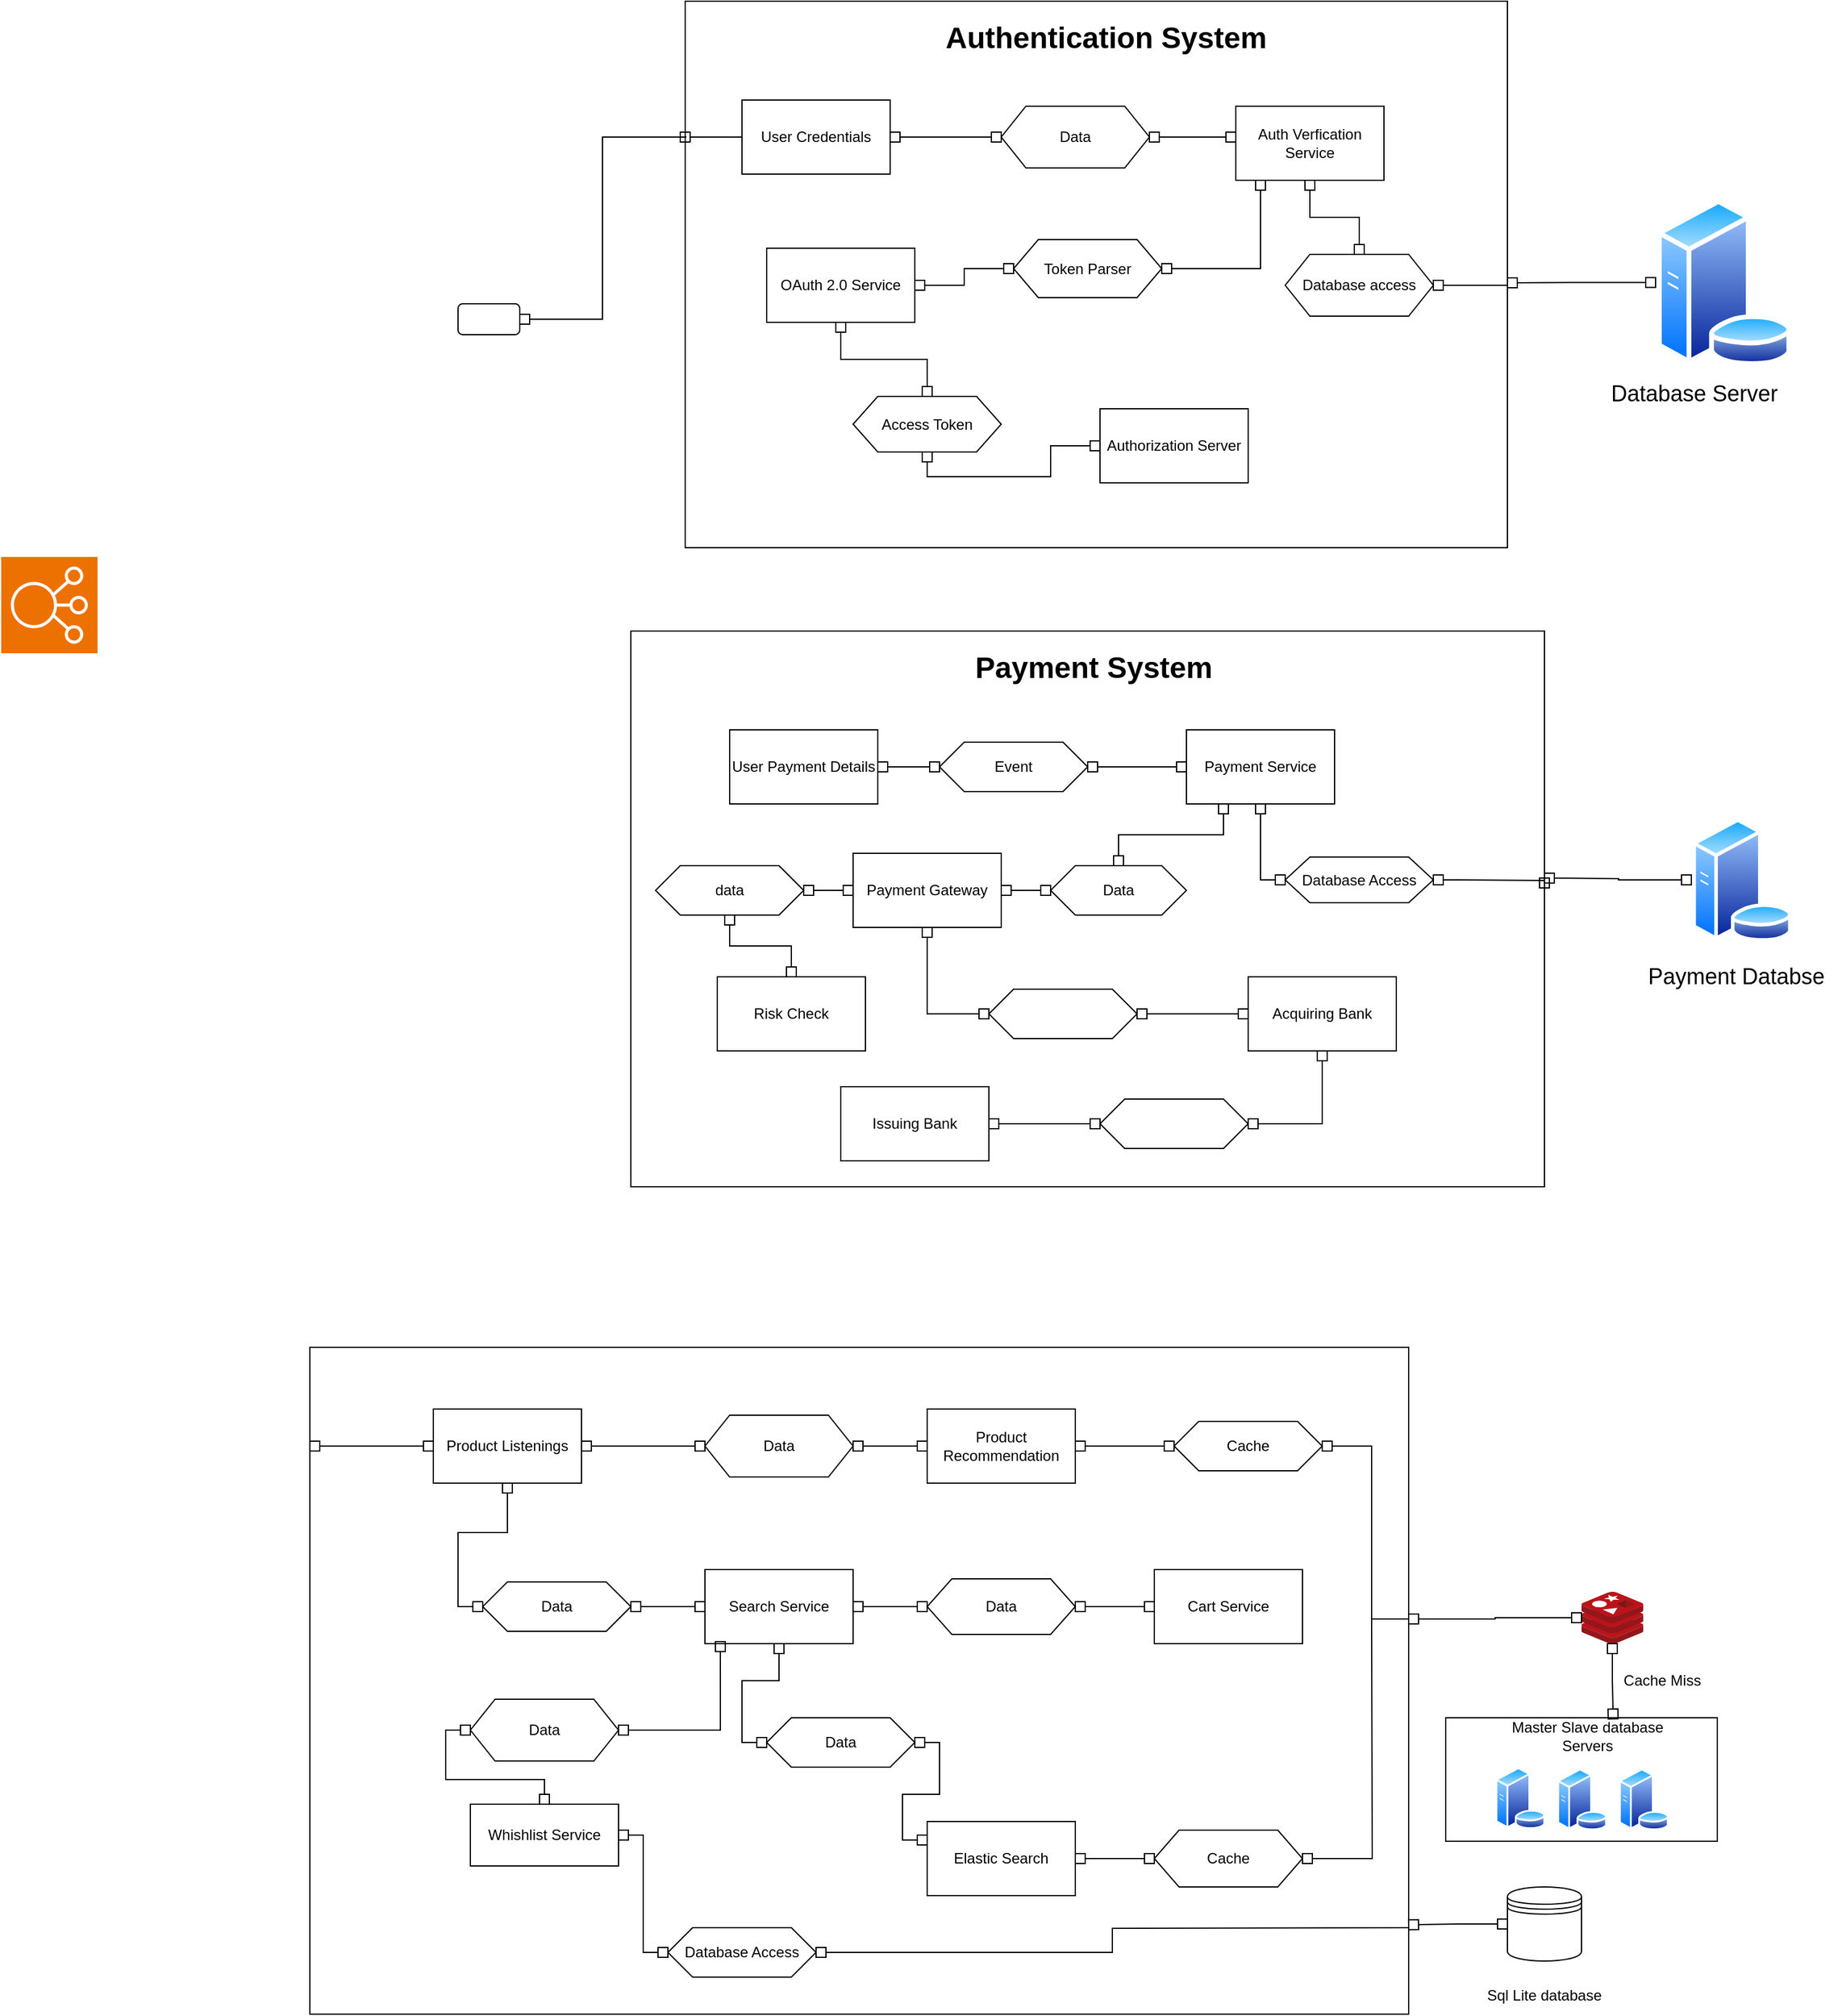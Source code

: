 <mxfile version="22.1.7" type="github">
  <diagram name="Page-1" id="42ylOoLiBur6XUZpX3UK">
    <mxGraphModel dx="2736" dy="1044" grid="1" gridSize="10" guides="1" tooltips="1" connect="1" arrows="1" fold="1" page="1" pageScale="1" pageWidth="827" pageHeight="1169" math="0" shadow="0">
      <root>
        <mxCell id="0" />
        <mxCell id="1" parent="0" />
        <mxCell id="lYVP8dvxK-Hps3mgWNJt-1" value="" style="rounded=0;whiteSpace=wrap;html=1;" parent="1" vertex="1">
          <mxGeometry x="184" y="280" width="666" height="442.5" as="geometry" />
        </mxCell>
        <mxCell id="lYVP8dvxK-Hps3mgWNJt-2" value="" style="rounded=1;whiteSpace=wrap;html=1;" parent="1" vertex="1">
          <mxGeometry y="525" width="50" height="25" as="geometry" />
        </mxCell>
        <mxCell id="lYVP8dvxK-Hps3mgWNJt-3" style="edgeStyle=orthogonalEdgeStyle;rounded=0;orthogonalLoop=1;jettySize=auto;html=1;endArrow=none;endFill=0;startArrow=box;startFill=0;" parent="1" source="lYVP8dvxK-Hps3mgWNJt-2" edge="1">
          <mxGeometry relative="1" as="geometry">
            <Array as="points">
              <mxPoint x="117" y="537" />
              <mxPoint x="117" y="390" />
              <mxPoint x="185" y="390" />
            </Array>
            <mxPoint x="185" y="390" as="targetPoint" />
          </mxGeometry>
        </mxCell>
        <mxCell id="lYVP8dvxK-Hps3mgWNJt-5" style="edgeStyle=orthogonalEdgeStyle;rounded=0;orthogonalLoop=1;jettySize=auto;html=1;endArrow=box;endFill=0;startArrow=none;startFill=0;" parent="1" source="lYVP8dvxK-Hps3mgWNJt-4" edge="1">
          <mxGeometry relative="1" as="geometry">
            <mxPoint x="180" y="390" as="targetPoint" />
          </mxGeometry>
        </mxCell>
        <mxCell id="lYVP8dvxK-Hps3mgWNJt-7" style="edgeStyle=orthogonalEdgeStyle;rounded=0;orthogonalLoop=1;jettySize=auto;html=1;endArrow=box;endFill=0;startArrow=box;startFill=0;" parent="1" source="lYVP8dvxK-Hps3mgWNJt-4" edge="1">
          <mxGeometry relative="1" as="geometry">
            <mxPoint x="440" y="390" as="targetPoint" />
          </mxGeometry>
        </mxCell>
        <mxCell id="lYVP8dvxK-Hps3mgWNJt-4" value="User Credentials" style="rounded=0;whiteSpace=wrap;html=1;" parent="1" vertex="1">
          <mxGeometry x="230" y="360" width="120" height="60" as="geometry" />
        </mxCell>
        <mxCell id="lYVP8dvxK-Hps3mgWNJt-8" value="Data" style="shape=hexagon;perimeter=hexagonPerimeter2;whiteSpace=wrap;html=1;fixedSize=1;" parent="1" vertex="1">
          <mxGeometry x="440" y="365" width="120" height="50" as="geometry" />
        </mxCell>
        <mxCell id="lYVP8dvxK-Hps3mgWNJt-23" style="edgeStyle=orthogonalEdgeStyle;rounded=0;orthogonalLoop=1;jettySize=auto;html=1;entryX=0.5;entryY=0;entryDx=0;entryDy=0;endArrow=box;endFill=0;startArrow=box;startFill=0;" parent="1" source="lYVP8dvxK-Hps3mgWNJt-9" target="lYVP8dvxK-Hps3mgWNJt-22" edge="1">
          <mxGeometry relative="1" as="geometry" />
        </mxCell>
        <mxCell id="lYVP8dvxK-Hps3mgWNJt-9" value="Auth Verfication Service" style="rounded=0;whiteSpace=wrap;html=1;" parent="1" vertex="1">
          <mxGeometry x="630" y="365" width="120" height="60" as="geometry" />
        </mxCell>
        <mxCell id="lYVP8dvxK-Hps3mgWNJt-10" style="edgeStyle=orthogonalEdgeStyle;rounded=0;orthogonalLoop=1;jettySize=auto;html=1;endArrow=box;endFill=0;startArrow=box;startFill=0;" parent="1" source="lYVP8dvxK-Hps3mgWNJt-8" edge="1">
          <mxGeometry relative="1" as="geometry">
            <mxPoint x="630" y="390" as="targetPoint" />
          </mxGeometry>
        </mxCell>
        <mxCell id="lYVP8dvxK-Hps3mgWNJt-11" value="" style="image;aspect=fixed;perimeter=ellipsePerimeter;html=1;align=center;shadow=0;dashed=0;spacingTop=3;image=img/lib/active_directory/database_server.svg;" parent="1" vertex="1">
          <mxGeometry x="970" y="440" width="111" height="135.37" as="geometry" />
        </mxCell>
        <mxCell id="lYVP8dvxK-Hps3mgWNJt-12" value="&lt;font style=&quot;font-size: 18px;&quot;&gt;Database Server&lt;/font&gt;" style="text;html=1;align=center;verticalAlign=middle;resizable=0;points=[];autosize=1;strokeColor=none;fillColor=none;" parent="1" vertex="1">
          <mxGeometry x="921" y="577.87" width="160" height="40" as="geometry" />
        </mxCell>
        <mxCell id="lYVP8dvxK-Hps3mgWNJt-13" style="edgeStyle=orthogonalEdgeStyle;rounded=0;orthogonalLoop=1;jettySize=auto;html=1;endArrow=box;endFill=0;startArrow=box;startFill=0;" parent="1" source="lYVP8dvxK-Hps3mgWNJt-11" edge="1">
          <mxGeometry relative="1" as="geometry">
            <mxPoint x="850" y="508" as="targetPoint" />
          </mxGeometry>
        </mxCell>
        <mxCell id="lYVP8dvxK-Hps3mgWNJt-15" value="OAuth 2.0 Service" style="rounded=0;whiteSpace=wrap;html=1;" parent="1" vertex="1">
          <mxGeometry x="250" y="480" width="120" height="60" as="geometry" />
        </mxCell>
        <mxCell id="lYVP8dvxK-Hps3mgWNJt-19" style="edgeStyle=orthogonalEdgeStyle;rounded=0;orthogonalLoop=1;jettySize=auto;html=1;entryX=0.5;entryY=1;entryDx=0;entryDy=0;endArrow=box;endFill=0;startArrow=box;startFill=0;" parent="1" source="lYVP8dvxK-Hps3mgWNJt-18" target="lYVP8dvxK-Hps3mgWNJt-15" edge="1">
          <mxGeometry relative="1" as="geometry" />
        </mxCell>
        <mxCell id="lYVP8dvxK-Hps3mgWNJt-18" value="Access Token" style="shape=hexagon;perimeter=hexagonPerimeter2;whiteSpace=wrap;html=1;fixedSize=1;" parent="1" vertex="1">
          <mxGeometry x="320" y="600" width="120" height="45" as="geometry" />
        </mxCell>
        <mxCell id="lYVP8dvxK-Hps3mgWNJt-21" style="edgeStyle=orthogonalEdgeStyle;rounded=0;orthogonalLoop=1;jettySize=auto;html=1;entryX=0.5;entryY=1;entryDx=0;entryDy=0;endArrow=box;endFill=0;startArrow=box;startFill=0;" parent="1" source="lYVP8dvxK-Hps3mgWNJt-20" target="lYVP8dvxK-Hps3mgWNJt-18" edge="1">
          <mxGeometry relative="1" as="geometry" />
        </mxCell>
        <mxCell id="lYVP8dvxK-Hps3mgWNJt-20" value="Authorization Server" style="rounded=0;whiteSpace=wrap;html=1;" parent="1" vertex="1">
          <mxGeometry x="520" y="610" width="120" height="60" as="geometry" />
        </mxCell>
        <mxCell id="lYVP8dvxK-Hps3mgWNJt-25" style="edgeStyle=orthogonalEdgeStyle;rounded=0;orthogonalLoop=1;jettySize=auto;html=1;startArrow=box;startFill=0;endArrow=none;endFill=0;" parent="1" source="lYVP8dvxK-Hps3mgWNJt-22" edge="1">
          <mxGeometry relative="1" as="geometry">
            <mxPoint x="850" y="510" as="targetPoint" />
          </mxGeometry>
        </mxCell>
        <mxCell id="lYVP8dvxK-Hps3mgWNJt-22" value="Database access" style="shape=hexagon;perimeter=hexagonPerimeter2;whiteSpace=wrap;html=1;fixedSize=1;" parent="1" vertex="1">
          <mxGeometry x="670" y="485" width="120" height="50" as="geometry" />
        </mxCell>
        <mxCell id="lYVP8dvxK-Hps3mgWNJt-27" style="edgeStyle=orthogonalEdgeStyle;rounded=0;orthogonalLoop=1;jettySize=auto;html=1;entryX=1;entryY=0.5;entryDx=0;entryDy=0;endArrow=box;endFill=0;startArrow=box;startFill=0;" parent="1" source="lYVP8dvxK-Hps3mgWNJt-26" target="lYVP8dvxK-Hps3mgWNJt-15" edge="1">
          <mxGeometry relative="1" as="geometry" />
        </mxCell>
        <mxCell id="lYVP8dvxK-Hps3mgWNJt-28" style="edgeStyle=orthogonalEdgeStyle;rounded=0;orthogonalLoop=1;jettySize=auto;html=1;endArrow=box;endFill=0;startArrow=box;startFill=0;" parent="1" source="lYVP8dvxK-Hps3mgWNJt-26" edge="1">
          <mxGeometry relative="1" as="geometry">
            <mxPoint x="650" y="425" as="targetPoint" />
            <Array as="points">
              <mxPoint x="650" y="497" />
              <mxPoint x="650" y="425" />
            </Array>
          </mxGeometry>
        </mxCell>
        <mxCell id="lYVP8dvxK-Hps3mgWNJt-26" value="Token Parser" style="shape=hexagon;perimeter=hexagonPerimeter2;whiteSpace=wrap;html=1;fixedSize=1;" parent="1" vertex="1">
          <mxGeometry x="450" y="473" width="120" height="47" as="geometry" />
        </mxCell>
        <mxCell id="uQEmQNhK0XmUalz2fVTB-5" value="" style="sketch=0;points=[[0,0,0],[0.25,0,0],[0.5,0,0],[0.75,0,0],[1,0,0],[0,1,0],[0.25,1,0],[0.5,1,0],[0.75,1,0],[1,1,0],[0,0.25,0],[0,0.5,0],[0,0.75,0],[1,0.25,0],[1,0.5,0],[1,0.75,0]];outlineConnect=0;fontColor=#232F3E;fillColor=#ED7100;strokeColor=#ffffff;dashed=0;verticalLabelPosition=bottom;verticalAlign=top;align=center;html=1;fontSize=12;fontStyle=0;aspect=fixed;shape=mxgraph.aws4.resourceIcon;resIcon=mxgraph.aws4.elastic_load_balancing;hachureGap=4;jiggle=2;curveFitting=1;fontFamily=Architects Daughter;fontSource=https%3A%2F%2Ffonts.googleapis.com%2Fcss%3Ffamily%3DArchitects%2BDaughter;" parent="1" vertex="1">
          <mxGeometry x="-370" y="730" width="78" height="78" as="geometry" />
        </mxCell>
        <mxCell id="uQEmQNhK0XmUalz2fVTB-8" value="" style="rounded=0;whiteSpace=wrap;html=1;" parent="1" vertex="1">
          <mxGeometry x="140" y="790" width="740" height="450" as="geometry" />
        </mxCell>
        <mxCell id="eyAL_VEA7kBz__V9TV59-21" style="edgeStyle=orthogonalEdgeStyle;rounded=0;orthogonalLoop=1;jettySize=auto;html=1;entryX=0;entryY=0.5;entryDx=0;entryDy=0;endArrow=box;endFill=0;startArrow=box;startFill=0;" parent="1" source="uQEmQNhK0XmUalz2fVTB-11" target="eyAL_VEA7kBz__V9TV59-1" edge="1">
          <mxGeometry relative="1" as="geometry" />
        </mxCell>
        <mxCell id="uQEmQNhK0XmUalz2fVTB-11" value="User Payment Details" style="rounded=0;whiteSpace=wrap;html=1;" parent="1" vertex="1">
          <mxGeometry x="220" y="870" width="120" height="60" as="geometry" />
        </mxCell>
        <mxCell id="eyAL_VEA7kBz__V9TV59-22" style="edgeStyle=orthogonalEdgeStyle;rounded=0;orthogonalLoop=1;jettySize=auto;html=1;entryX=0;entryY=0.5;entryDx=0;entryDy=0;endArrow=box;endFill=0;startArrow=box;startFill=0;" parent="1" source="eyAL_VEA7kBz__V9TV59-1" target="eyAL_VEA7kBz__V9TV59-2" edge="1">
          <mxGeometry relative="1" as="geometry" />
        </mxCell>
        <mxCell id="eyAL_VEA7kBz__V9TV59-1" value="Event" style="shape=hexagon;perimeter=hexagonPerimeter2;whiteSpace=wrap;html=1;fixedSize=1;" parent="1" vertex="1">
          <mxGeometry x="390" y="880" width="120" height="40" as="geometry" />
        </mxCell>
        <mxCell id="eyAL_VEA7kBz__V9TV59-24" style="edgeStyle=orthogonalEdgeStyle;rounded=0;orthogonalLoop=1;jettySize=auto;html=1;entryX=0;entryY=0.5;entryDx=0;entryDy=0;endArrow=box;endFill=0;startArrow=box;startFill=0;" parent="1" source="eyAL_VEA7kBz__V9TV59-2" target="eyAL_VEA7kBz__V9TV59-5" edge="1">
          <mxGeometry relative="1" as="geometry" />
        </mxCell>
        <mxCell id="eyAL_VEA7kBz__V9TV59-2" value="Payment Service" style="rounded=0;whiteSpace=wrap;html=1;" parent="1" vertex="1">
          <mxGeometry x="590" y="870" width="120" height="60" as="geometry" />
        </mxCell>
        <mxCell id="eyAL_VEA7kBz__V9TV59-20" style="edgeStyle=orthogonalEdgeStyle;rounded=0;orthogonalLoop=1;jettySize=auto;html=1;endArrow=box;endFill=0;startArrow=box;startFill=0;" parent="1" source="eyAL_VEA7kBz__V9TV59-3" edge="1">
          <mxGeometry relative="1" as="geometry">
            <mxPoint x="880" y="990" as="targetPoint" />
          </mxGeometry>
        </mxCell>
        <mxCell id="eyAL_VEA7kBz__V9TV59-3" value="" style="image;aspect=fixed;perimeter=ellipsePerimeter;html=1;align=center;shadow=0;dashed=0;spacingTop=3;image=img/lib/active_directory/database_server.svg;" parent="1" vertex="1">
          <mxGeometry x="999" y="941.5" width="82" height="100" as="geometry" />
        </mxCell>
        <mxCell id="eyAL_VEA7kBz__V9TV59-4" value="&lt;font style=&quot;font-size: 18px;&quot;&gt;Payment Databse&lt;/font&gt;" style="text;html=1;align=center;verticalAlign=middle;resizable=0;points=[];autosize=1;strokeColor=none;fillColor=none;" parent="1" vertex="1">
          <mxGeometry x="950" y="1050" width="170" height="40" as="geometry" />
        </mxCell>
        <mxCell id="eyAL_VEA7kBz__V9TV59-5" value="Database Access" style="shape=hexagon;perimeter=hexagonPerimeter2;whiteSpace=wrap;html=1;fixedSize=1;" parent="1" vertex="1">
          <mxGeometry x="670" y="973" width="120" height="37" as="geometry" />
        </mxCell>
        <mxCell id="eyAL_VEA7kBz__V9TV59-25" style="edgeStyle=orthogonalEdgeStyle;rounded=0;orthogonalLoop=1;jettySize=auto;html=1;entryX=0.25;entryY=1;entryDx=0;entryDy=0;endArrow=box;endFill=0;startArrow=box;startFill=0;" parent="1" source="eyAL_VEA7kBz__V9TV59-6" target="eyAL_VEA7kBz__V9TV59-2" edge="1">
          <mxGeometry relative="1" as="geometry" />
        </mxCell>
        <mxCell id="eyAL_VEA7kBz__V9TV59-6" value="Data" style="shape=hexagon;perimeter=hexagonPerimeter2;whiteSpace=wrap;html=1;fixedSize=1;" parent="1" vertex="1">
          <mxGeometry x="480" y="980" width="110" height="40" as="geometry" />
        </mxCell>
        <mxCell id="eyAL_VEA7kBz__V9TV59-26" style="edgeStyle=orthogonalEdgeStyle;rounded=0;orthogonalLoop=1;jettySize=auto;html=1;entryX=0;entryY=0.5;entryDx=0;entryDy=0;endArrow=box;endFill=0;startArrow=box;startFill=0;" parent="1" source="eyAL_VEA7kBz__V9TV59-7" target="eyAL_VEA7kBz__V9TV59-6" edge="1">
          <mxGeometry relative="1" as="geometry" />
        </mxCell>
        <mxCell id="eyAL_VEA7kBz__V9TV59-27" style="edgeStyle=orthogonalEdgeStyle;rounded=0;orthogonalLoop=1;jettySize=auto;html=1;entryX=1;entryY=0.5;entryDx=0;entryDy=0;endArrow=box;endFill=0;startArrow=box;startFill=0;" parent="1" source="eyAL_VEA7kBz__V9TV59-7" target="eyAL_VEA7kBz__V9TV59-8" edge="1">
          <mxGeometry relative="1" as="geometry" />
        </mxCell>
        <mxCell id="eyAL_VEA7kBz__V9TV59-30" style="edgeStyle=orthogonalEdgeStyle;rounded=0;orthogonalLoop=1;jettySize=auto;html=1;entryX=0;entryY=0.5;entryDx=0;entryDy=0;endArrow=box;endFill=0;startArrow=box;startFill=0;" parent="1" source="eyAL_VEA7kBz__V9TV59-7" target="eyAL_VEA7kBz__V9TV59-10" edge="1">
          <mxGeometry relative="1" as="geometry" />
        </mxCell>
        <mxCell id="eyAL_VEA7kBz__V9TV59-7" value="Payment Gateway" style="rounded=0;whiteSpace=wrap;html=1;" parent="1" vertex="1">
          <mxGeometry x="320" y="970" width="120" height="60" as="geometry" />
        </mxCell>
        <mxCell id="eyAL_VEA7kBz__V9TV59-8" value="data" style="shape=hexagon;perimeter=hexagonPerimeter2;whiteSpace=wrap;html=1;fixedSize=1;" parent="1" vertex="1">
          <mxGeometry x="160" y="980" width="120" height="40" as="geometry" />
        </mxCell>
        <mxCell id="eyAL_VEA7kBz__V9TV59-28" style="edgeStyle=orthogonalEdgeStyle;rounded=0;orthogonalLoop=1;jettySize=auto;html=1;entryX=0.5;entryY=1;entryDx=0;entryDy=0;endArrow=box;endFill=0;startArrow=box;startFill=0;" parent="1" source="eyAL_VEA7kBz__V9TV59-9" target="eyAL_VEA7kBz__V9TV59-8" edge="1">
          <mxGeometry relative="1" as="geometry" />
        </mxCell>
        <mxCell id="eyAL_VEA7kBz__V9TV59-9" value="Risk Check" style="rounded=0;whiteSpace=wrap;html=1;" parent="1" vertex="1">
          <mxGeometry x="210" y="1070" width="120" height="60" as="geometry" />
        </mxCell>
        <mxCell id="eyAL_VEA7kBz__V9TV59-31" style="edgeStyle=orthogonalEdgeStyle;rounded=0;orthogonalLoop=1;jettySize=auto;html=1;entryX=0;entryY=0.5;entryDx=0;entryDy=0;endArrow=box;endFill=0;startArrow=box;startFill=0;" parent="1" source="eyAL_VEA7kBz__V9TV59-10" target="eyAL_VEA7kBz__V9TV59-11" edge="1">
          <mxGeometry relative="1" as="geometry" />
        </mxCell>
        <mxCell id="eyAL_VEA7kBz__V9TV59-10" value="" style="shape=hexagon;perimeter=hexagonPerimeter2;whiteSpace=wrap;html=1;fixedSize=1;" parent="1" vertex="1">
          <mxGeometry x="430" y="1080" width="120" height="40" as="geometry" />
        </mxCell>
        <mxCell id="eyAL_VEA7kBz__V9TV59-32" style="edgeStyle=orthogonalEdgeStyle;rounded=0;orthogonalLoop=1;jettySize=auto;html=1;entryX=1;entryY=0.5;entryDx=0;entryDy=0;endArrow=box;endFill=0;startArrow=box;startFill=0;" parent="1" source="eyAL_VEA7kBz__V9TV59-11" target="eyAL_VEA7kBz__V9TV59-12" edge="1">
          <mxGeometry relative="1" as="geometry" />
        </mxCell>
        <mxCell id="eyAL_VEA7kBz__V9TV59-11" value="Acquiring Bank" style="rounded=0;whiteSpace=wrap;html=1;" parent="1" vertex="1">
          <mxGeometry x="640" y="1070" width="120" height="60" as="geometry" />
        </mxCell>
        <mxCell id="eyAL_VEA7kBz__V9TV59-12" value="" style="shape=hexagon;perimeter=hexagonPerimeter2;whiteSpace=wrap;html=1;fixedSize=1;" parent="1" vertex="1">
          <mxGeometry x="520" y="1169" width="120" height="40" as="geometry" />
        </mxCell>
        <mxCell id="eyAL_VEA7kBz__V9TV59-33" style="edgeStyle=orthogonalEdgeStyle;rounded=0;orthogonalLoop=1;jettySize=auto;html=1;entryX=0;entryY=0.5;entryDx=0;entryDy=0;endArrow=box;endFill=0;startArrow=box;startFill=0;" parent="1" source="eyAL_VEA7kBz__V9TV59-13" target="eyAL_VEA7kBz__V9TV59-12" edge="1">
          <mxGeometry relative="1" as="geometry" />
        </mxCell>
        <mxCell id="eyAL_VEA7kBz__V9TV59-13" value="Issuing Bank" style="rounded=0;whiteSpace=wrap;html=1;" parent="1" vertex="1">
          <mxGeometry x="310" y="1159" width="120" height="60" as="geometry" />
        </mxCell>
        <mxCell id="eyAL_VEA7kBz__V9TV59-18" style="edgeStyle=orthogonalEdgeStyle;rounded=0;orthogonalLoop=1;jettySize=auto;html=1;exitX=1;exitY=0.5;exitDx=0;exitDy=0;endArrow=box;endFill=0;startArrow=box;startFill=0;" parent="1" source="eyAL_VEA7kBz__V9TV59-5" edge="1">
          <mxGeometry relative="1" as="geometry">
            <mxPoint x="880" y="990" as="targetPoint" />
            <Array as="points">
              <mxPoint x="810" y="992" />
              <mxPoint x="840" y="992" />
            </Array>
          </mxGeometry>
        </mxCell>
        <mxCell id="eyAL_VEA7kBz__V9TV59-34" value="&lt;h1&gt;Payment System&lt;/h1&gt;" style="text;html=1;strokeColor=none;fillColor=none;spacing=5;spacingTop=-20;whiteSpace=wrap;overflow=hidden;rounded=0;" parent="1" vertex="1">
          <mxGeometry x="414" y="800" width="270" height="120" as="geometry" />
        </mxCell>
        <mxCell id="eyAL_VEA7kBz__V9TV59-35" value="&lt;h1&gt;&lt;b&gt;Authentication System&lt;/b&gt;&lt;/h1&gt;" style="text;html=1;strokeColor=none;fillColor=none;spacing=5;spacingTop=-20;whiteSpace=wrap;overflow=hidden;rounded=0;" parent="1" vertex="1">
          <mxGeometry x="390" y="290" width="289" height="120" as="geometry" />
        </mxCell>
        <mxCell id="Kiq7Kmluc-z2Gx744pLR-2" value="" style="rounded=0;whiteSpace=wrap;html=1;" vertex="1" parent="1">
          <mxGeometry x="-120" y="1370" width="890" height="540" as="geometry" />
        </mxCell>
        <mxCell id="Kiq7Kmluc-z2Gx744pLR-17" style="edgeStyle=orthogonalEdgeStyle;rounded=0;orthogonalLoop=1;jettySize=auto;html=1;endArrow=box;endFill=0;startArrow=box;startFill=0;" edge="1" parent="1" source="Kiq7Kmluc-z2Gx744pLR-3" target="Kiq7Kmluc-z2Gx744pLR-4">
          <mxGeometry relative="1" as="geometry" />
        </mxCell>
        <mxCell id="Kiq7Kmluc-z2Gx744pLR-20" style="edgeStyle=orthogonalEdgeStyle;rounded=0;orthogonalLoop=1;jettySize=auto;html=1;entryX=0;entryY=0.5;entryDx=0;entryDy=0;endArrow=box;endFill=0;startArrow=box;startFill=0;" edge="1" parent="1" source="Kiq7Kmluc-z2Gx744pLR-3" target="Kiq7Kmluc-z2Gx744pLR-6">
          <mxGeometry relative="1" as="geometry" />
        </mxCell>
        <mxCell id="Kiq7Kmluc-z2Gx744pLR-3" value="Product Listenings" style="rounded=0;whiteSpace=wrap;html=1;" vertex="1" parent="1">
          <mxGeometry x="-20" y="1420" width="120" height="60" as="geometry" />
        </mxCell>
        <mxCell id="Kiq7Kmluc-z2Gx744pLR-18" style="edgeStyle=orthogonalEdgeStyle;rounded=0;orthogonalLoop=1;jettySize=auto;html=1;entryX=0;entryY=0.5;entryDx=0;entryDy=0;endArrow=box;endFill=0;startArrow=box;startFill=0;" edge="1" parent="1" source="Kiq7Kmluc-z2Gx744pLR-4" target="Kiq7Kmluc-z2Gx744pLR-5">
          <mxGeometry relative="1" as="geometry" />
        </mxCell>
        <mxCell id="Kiq7Kmluc-z2Gx744pLR-4" value="Data" style="shape=hexagon;perimeter=hexagonPerimeter2;whiteSpace=wrap;html=1;fixedSize=1;" vertex="1" parent="1">
          <mxGeometry x="200" y="1425" width="120" height="50" as="geometry" />
        </mxCell>
        <mxCell id="Kiq7Kmluc-z2Gx744pLR-19" style="edgeStyle=orthogonalEdgeStyle;rounded=0;orthogonalLoop=1;jettySize=auto;html=1;entryX=0;entryY=0.5;entryDx=0;entryDy=0;endArrow=box;endFill=0;startArrow=box;startFill=0;" edge="1" parent="1" source="Kiq7Kmluc-z2Gx744pLR-5" target="Kiq7Kmluc-z2Gx744pLR-14">
          <mxGeometry relative="1" as="geometry" />
        </mxCell>
        <mxCell id="Kiq7Kmluc-z2Gx744pLR-5" value="Product Recommendation" style="rounded=0;whiteSpace=wrap;html=1;" vertex="1" parent="1">
          <mxGeometry x="380" y="1420" width="120" height="60" as="geometry" />
        </mxCell>
        <mxCell id="Kiq7Kmluc-z2Gx744pLR-21" style="edgeStyle=orthogonalEdgeStyle;rounded=0;orthogonalLoop=1;jettySize=auto;html=1;entryX=0;entryY=0.5;entryDx=0;entryDy=0;endArrow=box;endFill=0;startArrow=box;startFill=0;" edge="1" parent="1" source="Kiq7Kmluc-z2Gx744pLR-6" target="Kiq7Kmluc-z2Gx744pLR-7">
          <mxGeometry relative="1" as="geometry" />
        </mxCell>
        <mxCell id="Kiq7Kmluc-z2Gx744pLR-6" value="Data" style="shape=hexagon;perimeter=hexagonPerimeter2;whiteSpace=wrap;html=1;fixedSize=1;" vertex="1" parent="1">
          <mxGeometry x="20" y="1560" width="120" height="40" as="geometry" />
        </mxCell>
        <mxCell id="Kiq7Kmluc-z2Gx744pLR-22" style="edgeStyle=orthogonalEdgeStyle;rounded=0;orthogonalLoop=1;jettySize=auto;html=1;entryX=0;entryY=0.5;entryDx=0;entryDy=0;endArrow=box;endFill=0;startArrow=box;startFill=0;" edge="1" parent="1" source="Kiq7Kmluc-z2Gx744pLR-7" target="Kiq7Kmluc-z2Gx744pLR-10">
          <mxGeometry relative="1" as="geometry" />
        </mxCell>
        <mxCell id="Kiq7Kmluc-z2Gx744pLR-25" style="edgeStyle=orthogonalEdgeStyle;rounded=0;orthogonalLoop=1;jettySize=auto;html=1;entryX=0;entryY=0.5;entryDx=0;entryDy=0;endArrow=box;endFill=0;startArrow=box;startFill=0;" edge="1" parent="1" source="Kiq7Kmluc-z2Gx744pLR-7" target="Kiq7Kmluc-z2Gx744pLR-8">
          <mxGeometry relative="1" as="geometry" />
        </mxCell>
        <mxCell id="Kiq7Kmluc-z2Gx744pLR-7" value="Search Service" style="rounded=0;whiteSpace=wrap;html=1;" vertex="1" parent="1">
          <mxGeometry x="200" y="1550" width="120" height="60" as="geometry" />
        </mxCell>
        <mxCell id="Kiq7Kmluc-z2Gx744pLR-26" style="edgeStyle=orthogonalEdgeStyle;rounded=0;orthogonalLoop=1;jettySize=auto;html=1;entryX=0;entryY=0.25;entryDx=0;entryDy=0;endArrow=box;endFill=0;startArrow=box;startFill=0;" edge="1" parent="1" source="Kiq7Kmluc-z2Gx744pLR-8" target="Kiq7Kmluc-z2Gx744pLR-9">
          <mxGeometry relative="1" as="geometry" />
        </mxCell>
        <mxCell id="Kiq7Kmluc-z2Gx744pLR-8" value="Data" style="shape=hexagon;perimeter=hexagonPerimeter2;whiteSpace=wrap;html=1;fixedSize=1;" vertex="1" parent="1">
          <mxGeometry x="250" y="1670" width="120" height="40" as="geometry" />
        </mxCell>
        <mxCell id="Kiq7Kmluc-z2Gx744pLR-27" style="edgeStyle=orthogonalEdgeStyle;rounded=0;orthogonalLoop=1;jettySize=auto;html=1;entryX=0;entryY=0.5;entryDx=0;entryDy=0;endArrow=box;endFill=0;startArrow=box;startFill=0;" edge="1" parent="1" source="Kiq7Kmluc-z2Gx744pLR-9" target="Kiq7Kmluc-z2Gx744pLR-15">
          <mxGeometry relative="1" as="geometry" />
        </mxCell>
        <mxCell id="Kiq7Kmluc-z2Gx744pLR-9" value="Elastic Search" style="rounded=0;whiteSpace=wrap;html=1;" vertex="1" parent="1">
          <mxGeometry x="380" y="1754" width="120" height="60" as="geometry" />
        </mxCell>
        <mxCell id="Kiq7Kmluc-z2Gx744pLR-24" style="edgeStyle=orthogonalEdgeStyle;rounded=0;orthogonalLoop=1;jettySize=auto;html=1;entryX=0;entryY=0.5;entryDx=0;entryDy=0;endArrow=box;endFill=0;startArrow=box;startFill=0;" edge="1" parent="1" source="Kiq7Kmluc-z2Gx744pLR-10" target="Kiq7Kmluc-z2Gx744pLR-11">
          <mxGeometry relative="1" as="geometry" />
        </mxCell>
        <mxCell id="Kiq7Kmluc-z2Gx744pLR-10" value="Data" style="shape=hexagon;perimeter=hexagonPerimeter2;whiteSpace=wrap;html=1;fixedSize=1;" vertex="1" parent="1">
          <mxGeometry x="380" y="1557.5" width="120" height="45" as="geometry" />
        </mxCell>
        <mxCell id="Kiq7Kmluc-z2Gx744pLR-11" value="Cart Service" style="rounded=0;whiteSpace=wrap;html=1;" vertex="1" parent="1">
          <mxGeometry x="564" y="1550" width="120" height="60" as="geometry" />
        </mxCell>
        <mxCell id="Kiq7Kmluc-z2Gx744pLR-12" value="" style="image;sketch=0;aspect=fixed;html=1;points=[];align=center;fontSize=12;image=img/lib/mscae/Cache_Redis_Product.svg;" vertex="1" parent="1">
          <mxGeometry x="910" y="1568" width="50" height="42" as="geometry" />
        </mxCell>
        <mxCell id="Kiq7Kmluc-z2Gx744pLR-33" style="edgeStyle=orthogonalEdgeStyle;rounded=0;orthogonalLoop=1;jettySize=auto;html=1;startArrow=box;startFill=0;endArrow=none;endFill=0;" edge="1" parent="1" source="Kiq7Kmluc-z2Gx744pLR-14">
          <mxGeometry relative="1" as="geometry">
            <mxPoint x="770" y="1590" as="targetPoint" />
            <Array as="points">
              <mxPoint x="740" y="1450" />
              <mxPoint x="740" y="1590" />
            </Array>
          </mxGeometry>
        </mxCell>
        <mxCell id="Kiq7Kmluc-z2Gx744pLR-14" value="Cache" style="shape=hexagon;perimeter=hexagonPerimeter2;whiteSpace=wrap;html=1;fixedSize=1;" vertex="1" parent="1">
          <mxGeometry x="580" y="1430" width="120" height="40" as="geometry" />
        </mxCell>
        <mxCell id="Kiq7Kmluc-z2Gx744pLR-34" style="edgeStyle=orthogonalEdgeStyle;rounded=0;orthogonalLoop=1;jettySize=auto;html=1;startArrow=box;startFill=0;endArrow=none;endFill=0;" edge="1" parent="1" source="Kiq7Kmluc-z2Gx744pLR-15">
          <mxGeometry relative="1" as="geometry">
            <mxPoint x="740" y="1590" as="targetPoint" />
          </mxGeometry>
        </mxCell>
        <mxCell id="Kiq7Kmluc-z2Gx744pLR-15" value="Cache" style="shape=hexagon;perimeter=hexagonPerimeter2;whiteSpace=wrap;html=1;fixedSize=1;" vertex="1" parent="1">
          <mxGeometry x="564" y="1761" width="120" height="46" as="geometry" />
        </mxCell>
        <mxCell id="Kiq7Kmluc-z2Gx744pLR-31" style="edgeStyle=orthogonalEdgeStyle;rounded=0;orthogonalLoop=1;jettySize=auto;html=1;endArrow=box;endFill=0;startArrow=box;startFill=0;" edge="1" parent="1" source="Kiq7Kmluc-z2Gx744pLR-12">
          <mxGeometry relative="1" as="geometry">
            <mxPoint x="770" y="1590" as="targetPoint" />
            <Array as="points">
              <mxPoint x="840" y="1589" />
              <mxPoint x="770" y="1590" />
            </Array>
          </mxGeometry>
        </mxCell>
        <mxCell id="Kiq7Kmluc-z2Gx744pLR-38" style="edgeStyle=orthogonalEdgeStyle;rounded=0;orthogonalLoop=1;jettySize=auto;html=1;endArrow=box;endFill=0;startArrow=box;startFill=0;" edge="1" parent="1" source="Kiq7Kmluc-z2Gx744pLR-3">
          <mxGeometry relative="1" as="geometry">
            <mxPoint x="-120" y="1450" as="targetPoint" />
            <Array as="points">
              <mxPoint x="-120" y="1450" />
            </Array>
          </mxGeometry>
        </mxCell>
        <mxCell id="Kiq7Kmluc-z2Gx744pLR-43" value="" style="rounded=0;whiteSpace=wrap;html=1;" vertex="1" parent="1">
          <mxGeometry x="800" y="1670" width="220" height="100" as="geometry" />
        </mxCell>
        <mxCell id="Kiq7Kmluc-z2Gx744pLR-40" value="" style="image;aspect=fixed;perimeter=ellipsePerimeter;html=1;align=center;shadow=0;dashed=0;spacingTop=3;image=img/lib/active_directory/database_server.svg;" vertex="1" parent="1">
          <mxGeometry x="840" y="1710" width="41" height="50" as="geometry" />
        </mxCell>
        <mxCell id="Kiq7Kmluc-z2Gx744pLR-41" value="" style="image;aspect=fixed;perimeter=ellipsePerimeter;html=1;align=center;shadow=0;dashed=0;spacingTop=3;image=img/lib/active_directory/database_server.svg;" vertex="1" parent="1">
          <mxGeometry x="890" y="1711" width="41" height="50" as="geometry" />
        </mxCell>
        <mxCell id="Kiq7Kmluc-z2Gx744pLR-42" value="" style="image;aspect=fixed;perimeter=ellipsePerimeter;html=1;align=center;shadow=0;dashed=0;spacingTop=3;image=img/lib/active_directory/database_server.svg;" vertex="1" parent="1">
          <mxGeometry x="940" y="1711" width="41" height="50" as="geometry" />
        </mxCell>
        <mxCell id="Kiq7Kmluc-z2Gx744pLR-44" value="Master Slave database Servers" style="text;html=1;strokeColor=none;fillColor=none;align=center;verticalAlign=middle;whiteSpace=wrap;rounded=0;" vertex="1" parent="1">
          <mxGeometry x="850" y="1670" width="130" height="30" as="geometry" />
        </mxCell>
        <mxCell id="Kiq7Kmluc-z2Gx744pLR-45" style="edgeStyle=orthogonalEdgeStyle;rounded=0;orthogonalLoop=1;jettySize=auto;html=1;entryX=0.659;entryY=0.03;entryDx=0;entryDy=0;entryPerimeter=0;endArrow=box;endFill=0;startArrow=box;startFill=0;" edge="1" parent="1" source="Kiq7Kmluc-z2Gx744pLR-12" target="Kiq7Kmluc-z2Gx744pLR-44">
          <mxGeometry relative="1" as="geometry" />
        </mxCell>
        <mxCell id="Kiq7Kmluc-z2Gx744pLR-46" value="Cache Miss" style="text;html=1;strokeColor=none;fillColor=none;align=center;verticalAlign=middle;whiteSpace=wrap;rounded=0;" vertex="1" parent="1">
          <mxGeometry x="931" y="1625" width="89" height="30" as="geometry" />
        </mxCell>
        <mxCell id="Kiq7Kmluc-z2Gx744pLR-47" value="Data" style="shape=hexagon;perimeter=hexagonPerimeter2;whiteSpace=wrap;html=1;fixedSize=1;" vertex="1" parent="1">
          <mxGeometry x="10" y="1655" width="120" height="50" as="geometry" />
        </mxCell>
        <mxCell id="Kiq7Kmluc-z2Gx744pLR-48" style="edgeStyle=orthogonalEdgeStyle;rounded=0;orthogonalLoop=1;jettySize=auto;html=1;entryX=0.104;entryY=0.972;entryDx=0;entryDy=0;entryPerimeter=0;endArrow=box;endFill=0;startArrow=box;startFill=0;" edge="1" parent="1" source="Kiq7Kmluc-z2Gx744pLR-47" target="Kiq7Kmluc-z2Gx744pLR-7">
          <mxGeometry relative="1" as="geometry" />
        </mxCell>
        <mxCell id="Kiq7Kmluc-z2Gx744pLR-50" style="edgeStyle=orthogonalEdgeStyle;rounded=0;orthogonalLoop=1;jettySize=auto;html=1;entryX=0;entryY=0.5;entryDx=0;entryDy=0;endArrow=box;endFill=0;startArrow=box;startFill=0;" edge="1" parent="1" source="Kiq7Kmluc-z2Gx744pLR-49" target="Kiq7Kmluc-z2Gx744pLR-47">
          <mxGeometry relative="1" as="geometry" />
        </mxCell>
        <mxCell id="Kiq7Kmluc-z2Gx744pLR-57" style="edgeStyle=orthogonalEdgeStyle;rounded=0;orthogonalLoop=1;jettySize=auto;html=1;entryX=0;entryY=0.5;entryDx=0;entryDy=0;endArrow=box;endFill=0;startArrow=box;startFill=0;" edge="1" parent="1" source="Kiq7Kmluc-z2Gx744pLR-49" target="Kiq7Kmluc-z2Gx744pLR-56">
          <mxGeometry relative="1" as="geometry" />
        </mxCell>
        <mxCell id="Kiq7Kmluc-z2Gx744pLR-49" value="Whishlist Service" style="rounded=0;whiteSpace=wrap;html=1;" vertex="1" parent="1">
          <mxGeometry x="10" y="1740" width="120" height="50" as="geometry" />
        </mxCell>
        <mxCell id="Kiq7Kmluc-z2Gx744pLR-51" value="" style="shape=datastore;whiteSpace=wrap;html=1;" vertex="1" parent="1">
          <mxGeometry x="850" y="1807" width="60" height="60" as="geometry" />
        </mxCell>
        <mxCell id="Kiq7Kmluc-z2Gx744pLR-54" value="Sql Lite database" style="text;html=1;strokeColor=none;fillColor=none;align=center;verticalAlign=middle;whiteSpace=wrap;rounded=0;" vertex="1" parent="1">
          <mxGeometry x="820" y="1880" width="120" height="30" as="geometry" />
        </mxCell>
        <mxCell id="Kiq7Kmluc-z2Gx744pLR-55" style="edgeStyle=orthogonalEdgeStyle;rounded=0;orthogonalLoop=1;jettySize=auto;html=1;entryX=1;entryY=0.866;entryDx=0;entryDy=0;entryPerimeter=0;endArrow=box;endFill=0;startArrow=box;startFill=0;" edge="1" parent="1" source="Kiq7Kmluc-z2Gx744pLR-51" target="Kiq7Kmluc-z2Gx744pLR-2">
          <mxGeometry relative="1" as="geometry" />
        </mxCell>
        <mxCell id="Kiq7Kmluc-z2Gx744pLR-58" style="edgeStyle=orthogonalEdgeStyle;rounded=0;orthogonalLoop=1;jettySize=auto;html=1;endArrow=none;endFill=0;startArrow=box;startFill=0;" edge="1" parent="1" source="Kiq7Kmluc-z2Gx744pLR-56">
          <mxGeometry relative="1" as="geometry">
            <mxPoint x="770" y="1840" as="targetPoint" />
          </mxGeometry>
        </mxCell>
        <mxCell id="Kiq7Kmluc-z2Gx744pLR-56" value="Database Access" style="shape=hexagon;perimeter=hexagonPerimeter2;whiteSpace=wrap;html=1;fixedSize=1;" vertex="1" parent="1">
          <mxGeometry x="170" y="1840" width="120" height="40" as="geometry" />
        </mxCell>
      </root>
    </mxGraphModel>
  </diagram>
</mxfile>
